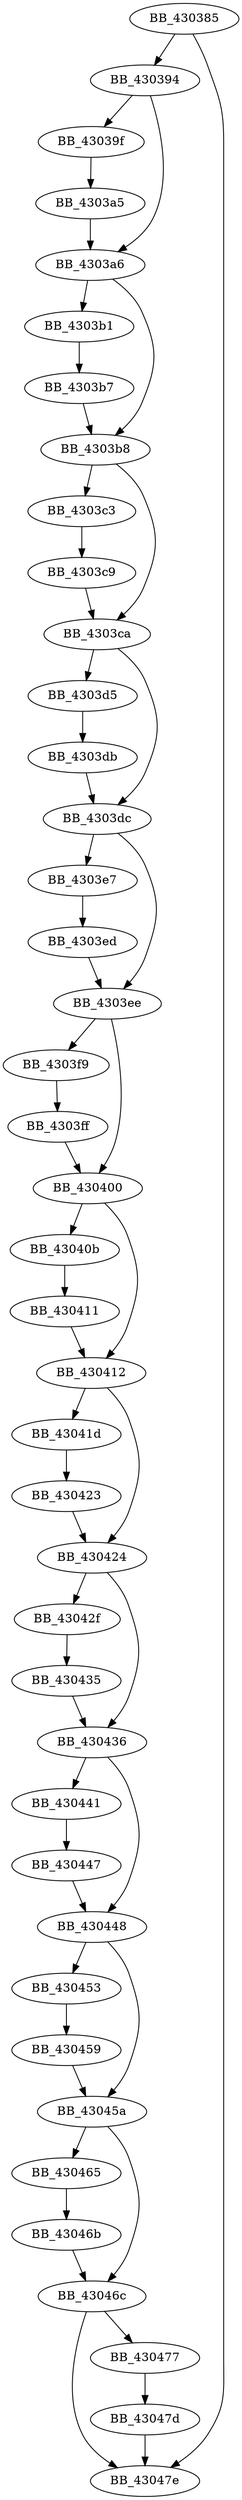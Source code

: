 DiGraph ___free_lconv_mon{
BB_430385->BB_430394
BB_430385->BB_43047e
BB_430394->BB_43039f
BB_430394->BB_4303a6
BB_43039f->BB_4303a5
BB_4303a5->BB_4303a6
BB_4303a6->BB_4303b1
BB_4303a6->BB_4303b8
BB_4303b1->BB_4303b7
BB_4303b7->BB_4303b8
BB_4303b8->BB_4303c3
BB_4303b8->BB_4303ca
BB_4303c3->BB_4303c9
BB_4303c9->BB_4303ca
BB_4303ca->BB_4303d5
BB_4303ca->BB_4303dc
BB_4303d5->BB_4303db
BB_4303db->BB_4303dc
BB_4303dc->BB_4303e7
BB_4303dc->BB_4303ee
BB_4303e7->BB_4303ed
BB_4303ed->BB_4303ee
BB_4303ee->BB_4303f9
BB_4303ee->BB_430400
BB_4303f9->BB_4303ff
BB_4303ff->BB_430400
BB_430400->BB_43040b
BB_430400->BB_430412
BB_43040b->BB_430411
BB_430411->BB_430412
BB_430412->BB_43041d
BB_430412->BB_430424
BB_43041d->BB_430423
BB_430423->BB_430424
BB_430424->BB_43042f
BB_430424->BB_430436
BB_43042f->BB_430435
BB_430435->BB_430436
BB_430436->BB_430441
BB_430436->BB_430448
BB_430441->BB_430447
BB_430447->BB_430448
BB_430448->BB_430453
BB_430448->BB_43045a
BB_430453->BB_430459
BB_430459->BB_43045a
BB_43045a->BB_430465
BB_43045a->BB_43046c
BB_430465->BB_43046b
BB_43046b->BB_43046c
BB_43046c->BB_430477
BB_43046c->BB_43047e
BB_430477->BB_43047d
BB_43047d->BB_43047e
}
